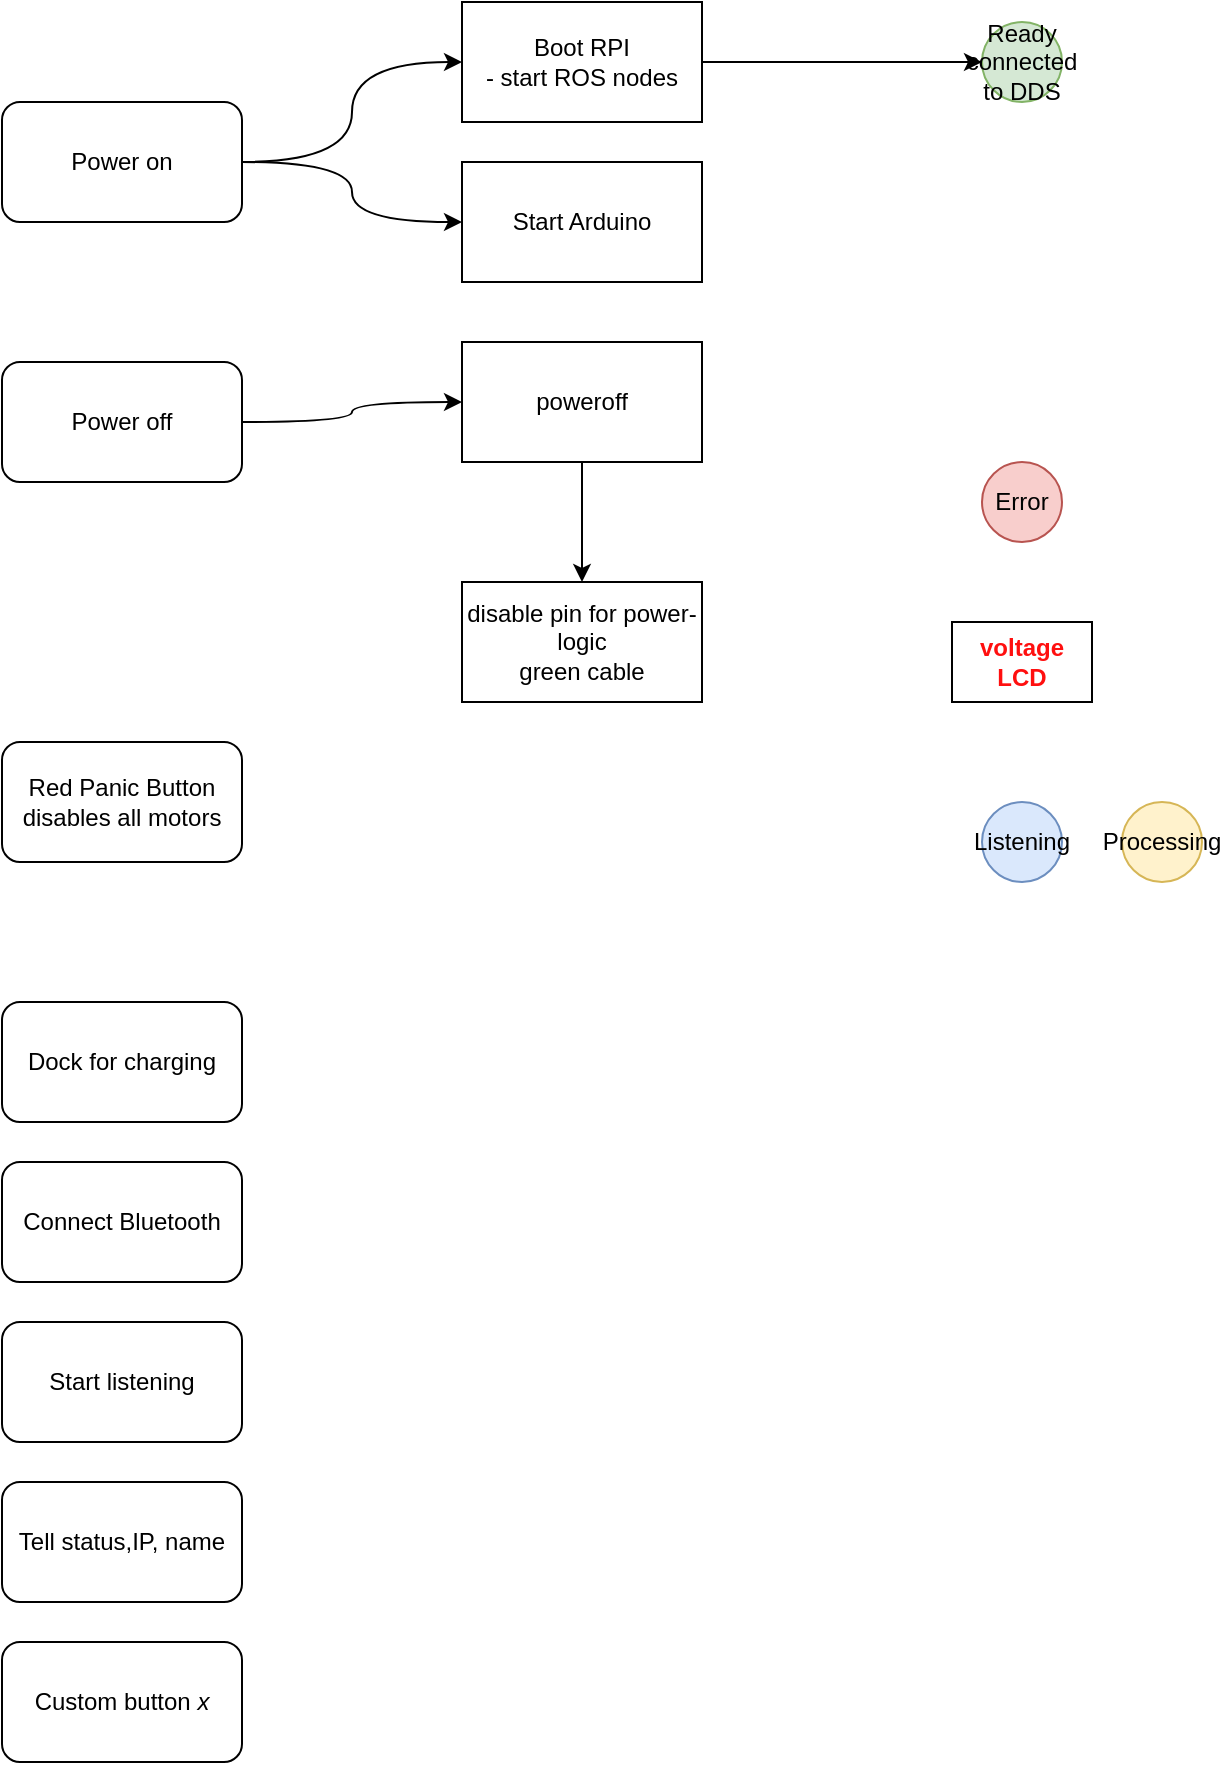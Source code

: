 <mxfile version="14.1.8" type="device" pages="2"><diagram id="7aqRtPqHitqTCj4NroU6" name="Physical UI"><mxGraphModel dx="1102" dy="1000" grid="1" gridSize="10" guides="1" tooltips="1" connect="1" arrows="1" fold="1" page="1" pageScale="1" pageWidth="850" pageHeight="1100" math="0" shadow="0"><root><mxCell id="0"/><mxCell id="1" parent="0"/><mxCell id="BSA5TU5FnxQEu8i0D-HR-4" style="edgeStyle=orthogonalEdgeStyle;rounded=0;orthogonalLoop=1;jettySize=auto;html=1;curved=1;" parent="1" source="BSA5TU5FnxQEu8i0D-HR-1" target="BSA5TU5FnxQEu8i0D-HR-3" edge="1"><mxGeometry relative="1" as="geometry"/></mxCell><mxCell id="BSA5TU5FnxQEu8i0D-HR-6" style="edgeStyle=orthogonalEdgeStyle;curved=1;rounded=0;orthogonalLoop=1;jettySize=auto;html=1;entryX=0;entryY=0.5;entryDx=0;entryDy=0;" parent="1" source="BSA5TU5FnxQEu8i0D-HR-1" target="BSA5TU5FnxQEu8i0D-HR-5" edge="1"><mxGeometry relative="1" as="geometry"/></mxCell><mxCell id="BSA5TU5FnxQEu8i0D-HR-1" value="Power on" style="rounded=1;whiteSpace=wrap;html=1;" parent="1" vertex="1"><mxGeometry x="150" y="120" width="120" height="60" as="geometry"/></mxCell><mxCell id="BSA5TU5FnxQEu8i0D-HR-2" value="Red Panic Button&lt;br&gt;disables all motors" style="rounded=1;whiteSpace=wrap;html=1;" parent="1" vertex="1"><mxGeometry x="150" y="440" width="120" height="60" as="geometry"/></mxCell><mxCell id="BSA5TU5FnxQEu8i0D-HR-14" style="edgeStyle=orthogonalEdgeStyle;curved=1;rounded=0;orthogonalLoop=1;jettySize=auto;html=1;" parent="1" source="BSA5TU5FnxQEu8i0D-HR-3" target="BSA5TU5FnxQEu8i0D-HR-13" edge="1"><mxGeometry relative="1" as="geometry"/></mxCell><mxCell id="BSA5TU5FnxQEu8i0D-HR-3" value="Boot RPI&lt;br&gt;- start ROS nodes" style="rounded=0;whiteSpace=wrap;html=1;" parent="1" vertex="1"><mxGeometry x="380" y="70" width="120" height="60" as="geometry"/></mxCell><mxCell id="BSA5TU5FnxQEu8i0D-HR-5" value="Start Arduino" style="rounded=0;whiteSpace=wrap;html=1;" parent="1" vertex="1"><mxGeometry x="380" y="150" width="120" height="60" as="geometry"/></mxCell><mxCell id="BSA5TU5FnxQEu8i0D-HR-7" value="Dock for charging" style="rounded=1;whiteSpace=wrap;html=1;" parent="1" vertex="1"><mxGeometry x="150" y="570" width="120" height="60" as="geometry"/></mxCell><mxCell id="BSA5TU5FnxQEu8i0D-HR-10" style="edgeStyle=orthogonalEdgeStyle;curved=1;rounded=0;orthogonalLoop=1;jettySize=auto;html=1;" parent="1" source="BSA5TU5FnxQEu8i0D-HR-8" target="BSA5TU5FnxQEu8i0D-HR-9" edge="1"><mxGeometry relative="1" as="geometry"/></mxCell><mxCell id="BSA5TU5FnxQEu8i0D-HR-8" value="Power off" style="rounded=1;whiteSpace=wrap;html=1;" parent="1" vertex="1"><mxGeometry x="150" y="250" width="120" height="60" as="geometry"/></mxCell><mxCell id="BSA5TU5FnxQEu8i0D-HR-12" style="edgeStyle=orthogonalEdgeStyle;curved=1;rounded=0;orthogonalLoop=1;jettySize=auto;html=1;" parent="1" source="BSA5TU5FnxQEu8i0D-HR-9" target="BSA5TU5FnxQEu8i0D-HR-11" edge="1"><mxGeometry relative="1" as="geometry"/></mxCell><mxCell id="BSA5TU5FnxQEu8i0D-HR-9" value="poweroff" style="rounded=0;whiteSpace=wrap;html=1;" parent="1" vertex="1"><mxGeometry x="380" y="240" width="120" height="60" as="geometry"/></mxCell><mxCell id="BSA5TU5FnxQEu8i0D-HR-11" value="disable pin for power-logic&lt;br&gt;green cable" style="rounded=0;whiteSpace=wrap;html=1;" parent="1" vertex="1"><mxGeometry x="380" y="360" width="120" height="60" as="geometry"/></mxCell><mxCell id="BSA5TU5FnxQEu8i0D-HR-13" value="Ready&lt;br&gt;connected to DDS" style="ellipse;whiteSpace=wrap;html=1;aspect=fixed;fillColor=#d5e8d4;strokeColor=#82b366;" parent="1" vertex="1"><mxGeometry x="640" y="80" width="40" height="40" as="geometry"/></mxCell><mxCell id="BSA5TU5FnxQEu8i0D-HR-15" value="Error" style="ellipse;whiteSpace=wrap;html=1;aspect=fixed;fillColor=#f8cecc;strokeColor=#b85450;" parent="1" vertex="1"><mxGeometry x="640" y="300" width="40" height="40" as="geometry"/></mxCell><mxCell id="BSA5TU5FnxQEu8i0D-HR-16" value="voltage LCD" style="rounded=0;whiteSpace=wrap;html=1;fontStyle=1;fontColor=#FF0F0F;" parent="1" vertex="1"><mxGeometry x="625" y="380" width="70" height="40" as="geometry"/></mxCell><mxCell id="BSA5TU5FnxQEu8i0D-HR-17" value="Listening" style="ellipse;whiteSpace=wrap;html=1;aspect=fixed;fillColor=#dae8fc;strokeColor=#6c8ebf;" parent="1" vertex="1"><mxGeometry x="640" y="470" width="40" height="40" as="geometry"/></mxCell><mxCell id="BSA5TU5FnxQEu8i0D-HR-18" value="Processing" style="ellipse;whiteSpace=wrap;html=1;aspect=fixed;fillColor=#fff2cc;strokeColor=#d6b656;" parent="1" vertex="1"><mxGeometry x="710" y="470" width="40" height="40" as="geometry"/></mxCell><mxCell id="BSA5TU5FnxQEu8i0D-HR-19" value="Custom button &lt;i&gt;x&lt;/i&gt;" style="rounded=1;whiteSpace=wrap;html=1;" parent="1" vertex="1"><mxGeometry x="150" y="890" width="120" height="60" as="geometry"/></mxCell><mxCell id="BSA5TU5FnxQEu8i0D-HR-20" value="Connect Bluetooth" style="rounded=1;whiteSpace=wrap;html=1;" parent="1" vertex="1"><mxGeometry x="150" y="650" width="120" height="60" as="geometry"/></mxCell><mxCell id="BSA5TU5FnxQEu8i0D-HR-21" value="Start listening" style="rounded=1;whiteSpace=wrap;html=1;" parent="1" vertex="1"><mxGeometry x="150" y="730" width="120" height="60" as="geometry"/></mxCell><mxCell id="BSA5TU5FnxQEu8i0D-HR-22" value="Tell status,IP, name" style="rounded=1;whiteSpace=wrap;html=1;" parent="1" vertex="1"><mxGeometry x="150" y="810" width="120" height="60" as="geometry"/></mxCell></root></mxGraphModel></diagram><diagram id="8rH0Bw5vbEjfBhMJ9pfR" name="Design v2"><mxGraphModel dx="1102" dy="1000" grid="1" gridSize="10" guides="1" tooltips="1" connect="1" arrows="1" fold="1" page="1" pageScale="1" pageWidth="850" pageHeight="1100" math="0" shadow="0"><root><mxCell id="UIQ3mtr9RqC_o7SRni_j-0"/><mxCell id="UIQ3mtr9RqC_o7SRni_j-1" parent="UIQ3mtr9RqC_o7SRni_j-0"/><mxCell id="UIQ3mtr9RqC_o7SRni_j-27" style="edgeStyle=orthogonalEdgeStyle;rounded=0;orthogonalLoop=1;jettySize=auto;html=1;" edge="1" parent="UIQ3mtr9RqC_o7SRni_j-1" source="UIQ3mtr9RqC_o7SRni_j-2" target="UIQ3mtr9RqC_o7SRni_j-26"><mxGeometry relative="1" as="geometry"/></mxCell><mxCell id="UIQ3mtr9RqC_o7SRni_j-30" style="edgeStyle=orthogonalEdgeStyle;rounded=0;orthogonalLoop=1;jettySize=auto;html=1;" edge="1" parent="UIQ3mtr9RqC_o7SRni_j-1" source="UIQ3mtr9RqC_o7SRni_j-2" target="UIQ3mtr9RqC_o7SRni_j-29"><mxGeometry relative="1" as="geometry"/></mxCell><mxCell id="UIQ3mtr9RqC_o7SRni_j-2" value="workstation" style="shape=process;whiteSpace=wrap;html=1;backgroundOutline=1;" vertex="1" parent="UIQ3mtr9RqC_o7SRni_j-1"><mxGeometry x="580" y="360" width="120" height="60" as="geometry"/></mxCell><mxCell id="UIQ3mtr9RqC_o7SRni_j-9" style="edgeStyle=orthogonalEdgeStyle;rounded=0;orthogonalLoop=1;jettySize=auto;html=1;" edge="1" parent="UIQ3mtr9RqC_o7SRni_j-1" source="UIQ3mtr9RqC_o7SRni_j-3" target="UIQ3mtr9RqC_o7SRni_j-8"><mxGeometry relative="1" as="geometry"/></mxCell><mxCell id="UIQ3mtr9RqC_o7SRni_j-28" style="edgeStyle=orthogonalEdgeStyle;rounded=0;orthogonalLoop=1;jettySize=auto;html=1;" edge="1" parent="UIQ3mtr9RqC_o7SRni_j-1" source="UIQ3mtr9RqC_o7SRni_j-3" target="UIQ3mtr9RqC_o7SRni_j-16"><mxGeometry relative="1" as="geometry"/></mxCell><mxCell id="UIQ3mtr9RqC_o7SRni_j-3" value="robot" style="shape=process;whiteSpace=wrap;html=1;backgroundOutline=1;" vertex="1" parent="UIQ3mtr9RqC_o7SRni_j-1"><mxGeometry x="200" y="360" width="120" height="60" as="geometry"/></mxCell><mxCell id="UIQ3mtr9RqC_o7SRni_j-18" style="edgeStyle=orthogonalEdgeStyle;rounded=0;orthogonalLoop=1;jettySize=auto;html=1;entryX=0.5;entryY=1;entryDx=0;entryDy=0;exitX=0.5;exitY=0;exitDx=0;exitDy=0;" edge="1" parent="UIQ3mtr9RqC_o7SRni_j-1" source="UIQ3mtr9RqC_o7SRni_j-5" target="UIQ3mtr9RqC_o7SRni_j-17"><mxGeometry relative="1" as="geometry"/></mxCell><mxCell id="UIQ3mtr9RqC_o7SRni_j-23" style="edgeStyle=orthogonalEdgeStyle;rounded=0;orthogonalLoop=1;jettySize=auto;html=1;exitX=0.5;exitY=0;exitDx=0;exitDy=0;" edge="1" parent="UIQ3mtr9RqC_o7SRni_j-1" source="UIQ3mtr9RqC_o7SRni_j-5" target="UIQ3mtr9RqC_o7SRni_j-14"><mxGeometry relative="1" as="geometry"/></mxCell><mxCell id="UIQ3mtr9RqC_o7SRni_j-25" style="edgeStyle=orthogonalEdgeStyle;rounded=0;orthogonalLoop=1;jettySize=auto;html=1;" edge="1" parent="UIQ3mtr9RqC_o7SRni_j-1" source="UIQ3mtr9RqC_o7SRni_j-5" target="UIQ3mtr9RqC_o7SRni_j-24"><mxGeometry relative="1" as="geometry"/></mxCell><mxCell id="UIQ3mtr9RqC_o7SRni_j-5" value="phone" style="shape=process;whiteSpace=wrap;html=1;backgroundOutline=1;" vertex="1" parent="UIQ3mtr9RqC_o7SRni_j-1"><mxGeometry x="240" y="610" width="120" height="60" as="geometry"/></mxCell><mxCell id="UIQ3mtr9RqC_o7SRni_j-19" style="edgeStyle=orthogonalEdgeStyle;rounded=0;orthogonalLoop=1;jettySize=auto;html=1;exitX=0.5;exitY=0;exitDx=0;exitDy=0;" edge="1" parent="UIQ3mtr9RqC_o7SRni_j-1" source="UIQ3mtr9RqC_o7SRni_j-6" target="UIQ3mtr9RqC_o7SRni_j-5"><mxGeometry relative="1" as="geometry"/></mxCell><mxCell id="UIQ3mtr9RqC_o7SRni_j-6" value="voice input" style="rounded=1;whiteSpace=wrap;html=1;" vertex="1" parent="UIQ3mtr9RqC_o7SRni_j-1"><mxGeometry x="70" y="740" width="120" height="60" as="geometry"/></mxCell><mxCell id="UIQ3mtr9RqC_o7SRni_j-8" value="voice/audio output" style="rounded=1;whiteSpace=wrap;html=1;" vertex="1" parent="UIQ3mtr9RqC_o7SRni_j-1"><mxGeometry x="110" y="250" width="120" height="60" as="geometry"/></mxCell><mxCell id="UIQ3mtr9RqC_o7SRni_j-20" style="edgeStyle=orthogonalEdgeStyle;rounded=0;orthogonalLoop=1;jettySize=auto;html=1;" edge="1" parent="UIQ3mtr9RqC_o7SRni_j-1" source="UIQ3mtr9RqC_o7SRni_j-10" target="UIQ3mtr9RqC_o7SRni_j-5"><mxGeometry relative="1" as="geometry"/></mxCell><mxCell id="UIQ3mtr9RqC_o7SRni_j-10" value="execute action/service" style="rounded=1;whiteSpace=wrap;html=1;" vertex="1" parent="UIQ3mtr9RqC_o7SRni_j-1"><mxGeometry x="230" y="740" width="120" height="60" as="geometry"/></mxCell><mxCell id="UIQ3mtr9RqC_o7SRni_j-21" style="edgeStyle=orthogonalEdgeStyle;rounded=0;orthogonalLoop=1;jettySize=auto;html=1;exitX=0.5;exitY=0;exitDx=0;exitDy=0;" edge="1" parent="UIQ3mtr9RqC_o7SRni_j-1" source="UIQ3mtr9RqC_o7SRni_j-12" target="UIQ3mtr9RqC_o7SRni_j-5"><mxGeometry relative="1" as="geometry"/></mxCell><mxCell id="UIQ3mtr9RqC_o7SRni_j-12" value="enter nav points" style="rounded=1;whiteSpace=wrap;html=1;" vertex="1" parent="UIQ3mtr9RqC_o7SRni_j-1"><mxGeometry x="390" y="740" width="120" height="60" as="geometry"/></mxCell><mxCell id="UIQ3mtr9RqC_o7SRni_j-14" value="show robot status" style="rounded=1;whiteSpace=wrap;html=1;" vertex="1" parent="UIQ3mtr9RqC_o7SRni_j-1"><mxGeometry x="70" y="500" width="120" height="60" as="geometry"/></mxCell><mxCell id="UIQ3mtr9RqC_o7SRni_j-16" value="show robot status" style="rounded=1;whiteSpace=wrap;html=1;" vertex="1" parent="UIQ3mtr9RqC_o7SRni_j-1"><mxGeometry x="270" y="250" width="120" height="60" as="geometry"/></mxCell><mxCell id="UIQ3mtr9RqC_o7SRni_j-17" value="display map" style="rounded=1;whiteSpace=wrap;html=1;" vertex="1" parent="UIQ3mtr9RqC_o7SRni_j-1"><mxGeometry x="390" y="500" width="120" height="60" as="geometry"/></mxCell><mxCell id="UIQ3mtr9RqC_o7SRni_j-24" value="camera view" style="rounded=1;whiteSpace=wrap;html=1;" vertex="1" parent="UIQ3mtr9RqC_o7SRni_j-1"><mxGeometry x="230" y="500" width="120" height="60" as="geometry"/></mxCell><mxCell id="UIQ3mtr9RqC_o7SRni_j-26" value="rviz2" style="rounded=1;whiteSpace=wrap;html=1;" vertex="1" parent="UIQ3mtr9RqC_o7SRni_j-1"><mxGeometry x="610" y="250" width="120" height="60" as="geometry"/></mxCell><mxCell id="UIQ3mtr9RqC_o7SRni_j-29" value="cli" style="rounded=1;whiteSpace=wrap;html=1;" vertex="1" parent="UIQ3mtr9RqC_o7SRni_j-1"><mxGeometry x="460" y="250" width="120" height="60" as="geometry"/></mxCell></root></mxGraphModel></diagram></mxfile>